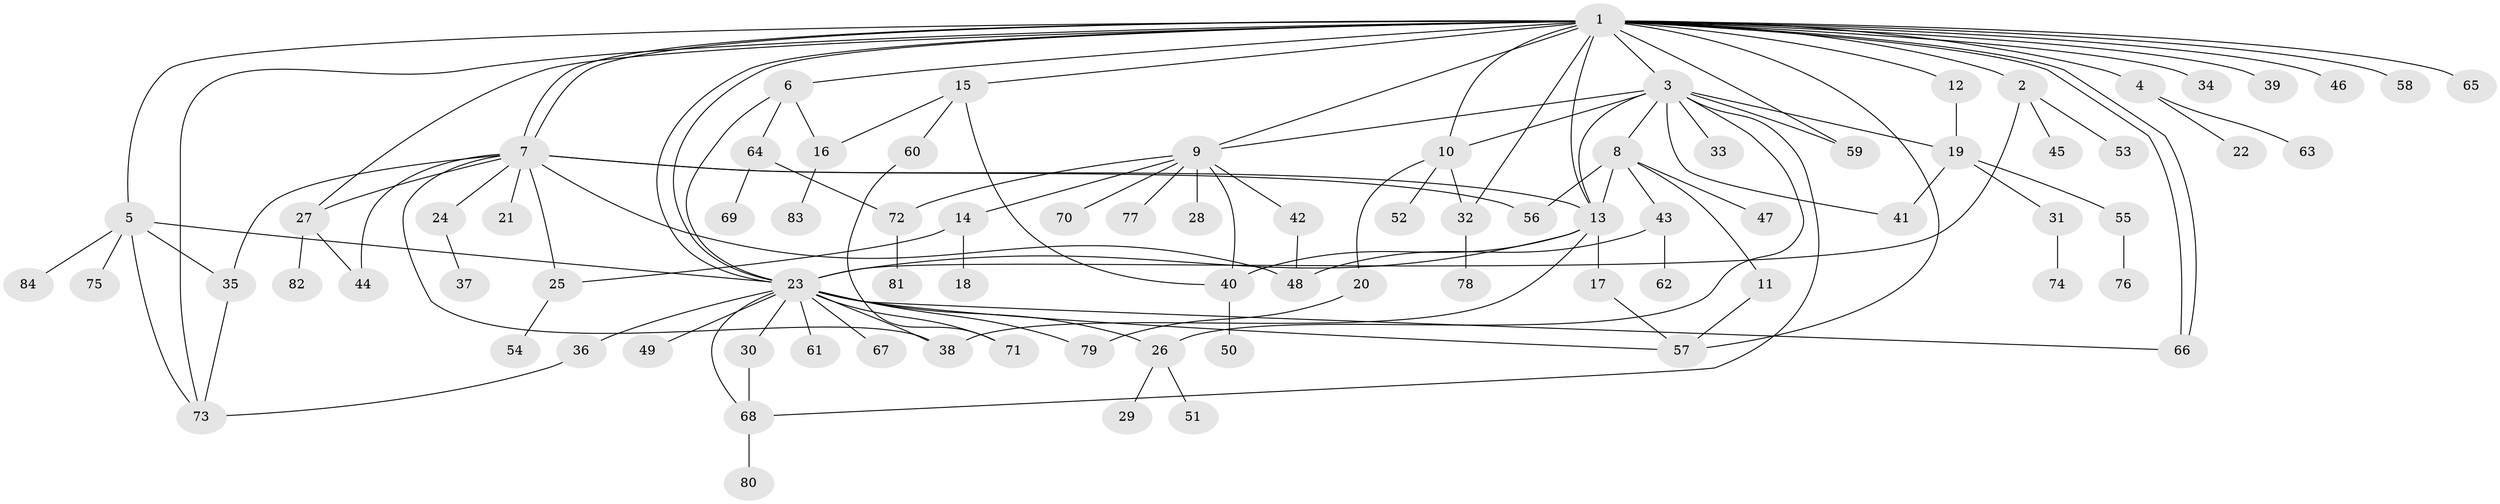// Generated by graph-tools (version 1.1) at 2025/25/03/09/25 03:25:57]
// undirected, 84 vertices, 124 edges
graph export_dot {
graph [start="1"]
  node [color=gray90,style=filled];
  1;
  2;
  3;
  4;
  5;
  6;
  7;
  8;
  9;
  10;
  11;
  12;
  13;
  14;
  15;
  16;
  17;
  18;
  19;
  20;
  21;
  22;
  23;
  24;
  25;
  26;
  27;
  28;
  29;
  30;
  31;
  32;
  33;
  34;
  35;
  36;
  37;
  38;
  39;
  40;
  41;
  42;
  43;
  44;
  45;
  46;
  47;
  48;
  49;
  50;
  51;
  52;
  53;
  54;
  55;
  56;
  57;
  58;
  59;
  60;
  61;
  62;
  63;
  64;
  65;
  66;
  67;
  68;
  69;
  70;
  71;
  72;
  73;
  74;
  75;
  76;
  77;
  78;
  79;
  80;
  81;
  82;
  83;
  84;
  1 -- 2;
  1 -- 3;
  1 -- 4;
  1 -- 5;
  1 -- 6;
  1 -- 7;
  1 -- 7;
  1 -- 9;
  1 -- 10;
  1 -- 12;
  1 -- 13;
  1 -- 15;
  1 -- 23;
  1 -- 23;
  1 -- 27;
  1 -- 32;
  1 -- 34;
  1 -- 39;
  1 -- 46;
  1 -- 57;
  1 -- 58;
  1 -- 59;
  1 -- 65;
  1 -- 66;
  1 -- 66;
  1 -- 73;
  2 -- 23;
  2 -- 45;
  2 -- 53;
  3 -- 8;
  3 -- 9;
  3 -- 10;
  3 -- 13;
  3 -- 19;
  3 -- 26;
  3 -- 33;
  3 -- 41;
  3 -- 59;
  3 -- 68;
  4 -- 22;
  4 -- 63;
  5 -- 23;
  5 -- 35;
  5 -- 73;
  5 -- 75;
  5 -- 84;
  6 -- 16;
  6 -- 23;
  6 -- 64;
  7 -- 13;
  7 -- 21;
  7 -- 24;
  7 -- 25;
  7 -- 27;
  7 -- 35;
  7 -- 38;
  7 -- 44;
  7 -- 48;
  7 -- 56;
  8 -- 11;
  8 -- 13;
  8 -- 43;
  8 -- 47;
  8 -- 56;
  9 -- 14;
  9 -- 28;
  9 -- 40;
  9 -- 42;
  9 -- 70;
  9 -- 72;
  9 -- 77;
  10 -- 20;
  10 -- 32;
  10 -- 52;
  11 -- 57;
  12 -- 19;
  13 -- 17;
  13 -- 23;
  13 -- 38;
  13 -- 40;
  14 -- 18;
  14 -- 25;
  15 -- 16;
  15 -- 40;
  15 -- 60;
  16 -- 83;
  17 -- 57;
  19 -- 31;
  19 -- 41;
  19 -- 55;
  20 -- 79;
  23 -- 26;
  23 -- 30;
  23 -- 36;
  23 -- 38;
  23 -- 49;
  23 -- 57;
  23 -- 61;
  23 -- 66;
  23 -- 67;
  23 -- 68;
  23 -- 71;
  23 -- 79;
  24 -- 37;
  25 -- 54;
  26 -- 29;
  26 -- 51;
  27 -- 44;
  27 -- 82;
  30 -- 68;
  31 -- 74;
  32 -- 78;
  35 -- 73;
  36 -- 73;
  40 -- 50;
  42 -- 48;
  43 -- 48;
  43 -- 62;
  55 -- 76;
  60 -- 71;
  64 -- 69;
  64 -- 72;
  68 -- 80;
  72 -- 81;
}
